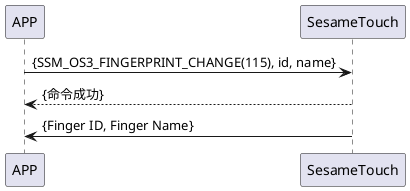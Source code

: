 @startuml
APP -> SesameTouch: {SSM_OS3_FINGERPRINT_CHANGE(115), id, name}
SesameTouch --> APP: {命令成功}
SesameTouch -> APP: {Finger ID, Finger Name}
@enduml
